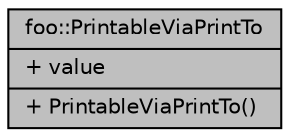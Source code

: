 digraph "foo::PrintableViaPrintTo"
{
  edge [fontname="Helvetica",fontsize="10",labelfontname="Helvetica",labelfontsize="10"];
  node [fontname="Helvetica",fontsize="10",shape=record];
  Node1 [label="{foo::PrintableViaPrintTo\n|+ value\l|+ PrintableViaPrintTo()\l}",height=0.2,width=0.4,color="black", fillcolor="grey75", style="filled", fontcolor="black"];
}
